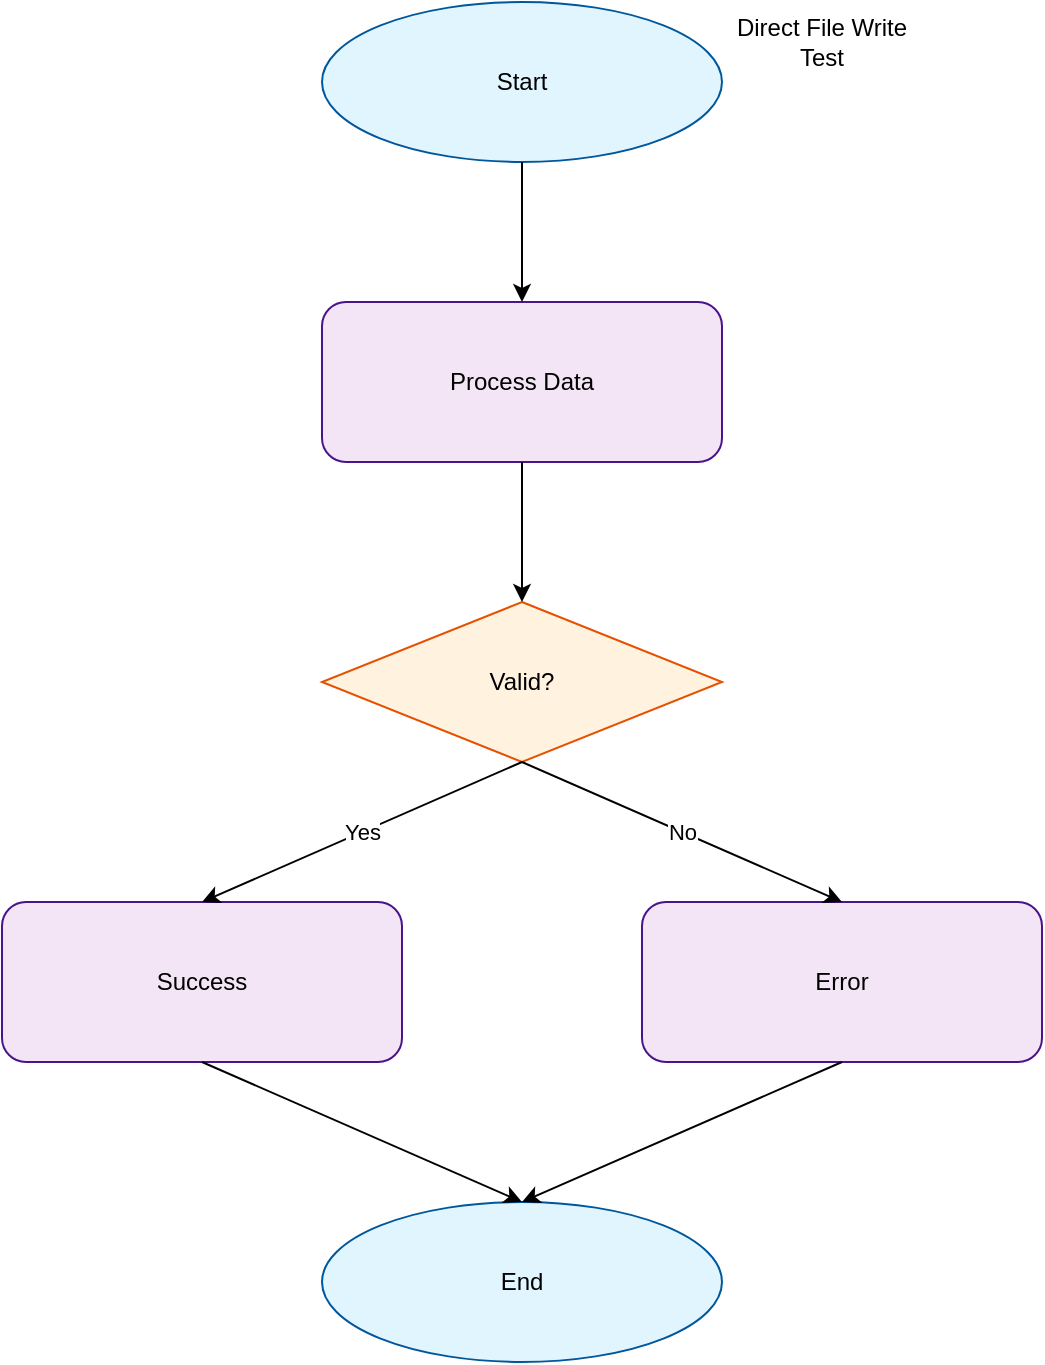 <?xml version="1.0" encoding="UTF-8"?>
<mxfile version="1.0.0" type="device">
  <diagram name="Flowchart" id="flowchart">
    <mxGraphModel dx="1422" dy="794" grid="1" gridSize="10" guides="1" tooltips="1" connect="1" arrows="1" fold="1" page="1" pageScale="1" pageWidth="300" pageHeight="720" math="0" shadow="0">
      <root>
        <mxCell id="0"/>
        <mxCell id="1" parent="0"/>
        <mxCell id="title" value="Direct File Write Test" style="text;html=1;strokeColor=none;fillColor=none;align=center;verticalAlign=middle;whiteSpace=wrap;rounded=0;" vertex="1" parent="1">
          <mxGeometry x="100" y="10" width="100" height="20" as="geometry"/>
        </mxCell>
        <mxCell id="start" value="Start" style="ellipse;whiteSpace=wrap;html=1;fillColor=#e1f5fe;strokeColor=#01579b;" vertex="1" parent="1">
          <mxGeometry x="-100" y="0" width="200" height="80" as="geometry"/>
        </mxCell>
        <mxCell id="process" value="Process Data" style="rounded=1;whiteSpace=wrap;html=1;fillColor=#f3e5f5;strokeColor=#4a148c;" vertex="1" parent="1">
          <mxGeometry x="-100" y="150" width="200" height="80" as="geometry"/>
        </mxCell>
        <mxCell id="decision" value="Valid?" style="rhombus;whiteSpace=wrap;html=1;fillColor=#fff3e0;strokeColor=#e65100;" vertex="1" parent="1">
          <mxGeometry x="-100" y="300" width="200" height="80" as="geometry"/>
        </mxCell>
        <mxCell id="success" value="Success" style="rounded=1;whiteSpace=wrap;html=1;fillColor=#f3e5f5;strokeColor=#4a148c;" vertex="1" parent="1">
          <mxGeometry x="-260" y="450" width="200" height="80" as="geometry"/>
        </mxCell>
        <mxCell id="error" value="Error" style="rounded=1;whiteSpace=wrap;html=1;fillColor=#f3e5f5;strokeColor=#4a148c;" vertex="1" parent="1">
          <mxGeometry x="60" y="450" width="200" height="80" as="geometry"/>
        </mxCell>
        <mxCell id="end" value="End" style="ellipse;whiteSpace=wrap;html=1;fillColor=#e1f5fe;strokeColor=#01579b;" vertex="1" parent="1">
          <mxGeometry x="-100" y="600" width="200" height="80" as="geometry"/>
        </mxCell>
        <mxCell id="edge_start_process" value="" style="endArrow=classic;html=1;rounded=0;exitX=0.5;exitY=1;exitDx=0;exitDy=0;entryX=0.5;entryY=0;entryDx=0;entryDy=0;" edge="1" parent="1" source="start" target="process">
          <mxGeometry width="50" height="50" relative="1" as="geometry">
            <mxPoint x="0" y="150" as="sourcePoint"/>
            <mxPoint x="0" y="80" as="targetPoint"/>
          </mxGeometry>
        </mxCell>
        <mxCell id="edge_process_decision" value="" style="endArrow=classic;html=1;rounded=0;exitX=0.5;exitY=1;exitDx=0;exitDy=0;entryX=0.5;entryY=0;entryDx=0;entryDy=0;" edge="1" parent="1" source="process" target="decision">
          <mxGeometry width="50" height="50" relative="1" as="geometry">
            <mxPoint x="0" y="300" as="sourcePoint"/>
            <mxPoint x="0" y="230" as="targetPoint"/>
          </mxGeometry>
        </mxCell>
        <mxCell id="edge_decision_success" value="Yes" style="endArrow=classic;html=1;rounded=0;exitX=0.5;exitY=1;exitDx=0;exitDy=0;entryX=0.5;entryY=0;entryDx=0;entryDy=0;" edge="1" parent="1" source="decision" target="success">
          <mxGeometry width="50" height="50" relative="1" as="geometry">
            <mxPoint x="-160" y="450" as="sourcePoint"/>
            <mxPoint x="0" y="380" as="targetPoint"/>
          </mxGeometry>
        </mxCell>
        <mxCell id="edge_decision_error" value="No" style="endArrow=classic;html=1;rounded=0;exitX=0.5;exitY=1;exitDx=0;exitDy=0;entryX=0.5;entryY=0;entryDx=0;entryDy=0;" edge="1" parent="1" source="decision" target="error">
          <mxGeometry width="50" height="50" relative="1" as="geometry">
            <mxPoint x="160" y="450" as="sourcePoint"/>
            <mxPoint x="0" y="380" as="targetPoint"/>
          </mxGeometry>
        </mxCell>
        <mxCell id="edge_success_end" value="" style="endArrow=classic;html=1;rounded=0;exitX=0.5;exitY=1;exitDx=0;exitDy=0;entryX=0.5;entryY=0;entryDx=0;entryDy=0;" edge="1" parent="1" source="success" target="end">
          <mxGeometry width="50" height="50" relative="1" as="geometry">
            <mxPoint x="0" y="600" as="sourcePoint"/>
            <mxPoint x="-160" y="530" as="targetPoint"/>
          </mxGeometry>
        </mxCell>
        <mxCell id="edge_error_end" value="" style="endArrow=classic;html=1;rounded=0;exitX=0.5;exitY=1;exitDx=0;exitDy=0;entryX=0.5;entryY=0;entryDx=0;entryDy=0;" edge="1" parent="1" source="error" target="end">
          <mxGeometry width="50" height="50" relative="1" as="geometry">
            <mxPoint x="0" y="600" as="sourcePoint"/>
            <mxPoint x="160" y="530" as="targetPoint"/>
          </mxGeometry>
        </mxCell>
      </root>
    </mxGraphModel>
  </diagram>
</mxfile>
